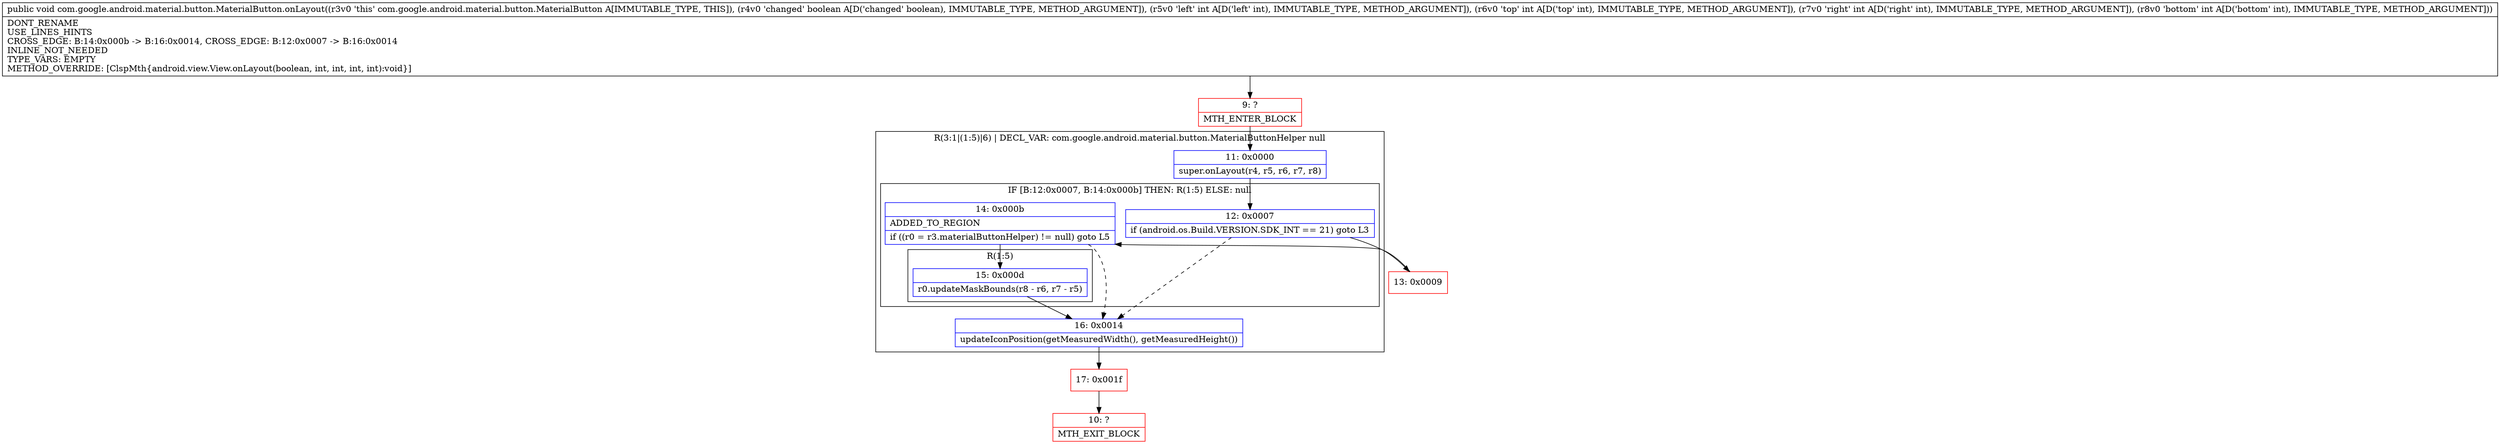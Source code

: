 digraph "CFG forcom.google.android.material.button.MaterialButton.onLayout(ZIIII)V" {
subgraph cluster_Region_34898717 {
label = "R(3:1|(1:5)|6) | DECL_VAR: com.google.android.material.button.MaterialButtonHelper null\l";
node [shape=record,color=blue];
Node_11 [shape=record,label="{11\:\ 0x0000|super.onLayout(r4, r5, r6, r7, r8)\l}"];
subgraph cluster_IfRegion_1997157459 {
label = "IF [B:12:0x0007, B:14:0x000b] THEN: R(1:5) ELSE: null";
node [shape=record,color=blue];
Node_12 [shape=record,label="{12\:\ 0x0007|if (android.os.Build.VERSION.SDK_INT == 21) goto L3\l}"];
Node_14 [shape=record,label="{14\:\ 0x000b|ADDED_TO_REGION\l|if ((r0 = r3.materialButtonHelper) != null) goto L5\l}"];
subgraph cluster_Region_1378063920 {
label = "R(1:5)";
node [shape=record,color=blue];
Node_15 [shape=record,label="{15\:\ 0x000d|r0.updateMaskBounds(r8 \- r6, r7 \- r5)\l}"];
}
}
Node_16 [shape=record,label="{16\:\ 0x0014|updateIconPosition(getMeasuredWidth(), getMeasuredHeight())\l}"];
}
Node_9 [shape=record,color=red,label="{9\:\ ?|MTH_ENTER_BLOCK\l}"];
Node_13 [shape=record,color=red,label="{13\:\ 0x0009}"];
Node_17 [shape=record,color=red,label="{17\:\ 0x001f}"];
Node_10 [shape=record,color=red,label="{10\:\ ?|MTH_EXIT_BLOCK\l}"];
MethodNode[shape=record,label="{public void com.google.android.material.button.MaterialButton.onLayout((r3v0 'this' com.google.android.material.button.MaterialButton A[IMMUTABLE_TYPE, THIS]), (r4v0 'changed' boolean A[D('changed' boolean), IMMUTABLE_TYPE, METHOD_ARGUMENT]), (r5v0 'left' int A[D('left' int), IMMUTABLE_TYPE, METHOD_ARGUMENT]), (r6v0 'top' int A[D('top' int), IMMUTABLE_TYPE, METHOD_ARGUMENT]), (r7v0 'right' int A[D('right' int), IMMUTABLE_TYPE, METHOD_ARGUMENT]), (r8v0 'bottom' int A[D('bottom' int), IMMUTABLE_TYPE, METHOD_ARGUMENT]))  | DONT_RENAME\lUSE_LINES_HINTS\lCROSS_EDGE: B:14:0x000b \-\> B:16:0x0014, CROSS_EDGE: B:12:0x0007 \-\> B:16:0x0014\lINLINE_NOT_NEEDED\lTYPE_VARS: EMPTY\lMETHOD_OVERRIDE: [ClspMth\{android.view.View.onLayout(boolean, int, int, int, int):void\}]\l}"];
MethodNode -> Node_9;Node_11 -> Node_12;
Node_12 -> Node_13;
Node_12 -> Node_16[style=dashed];
Node_14 -> Node_15;
Node_14 -> Node_16[style=dashed];
Node_15 -> Node_16;
Node_16 -> Node_17;
Node_9 -> Node_11;
Node_13 -> Node_14;
Node_17 -> Node_10;
}

